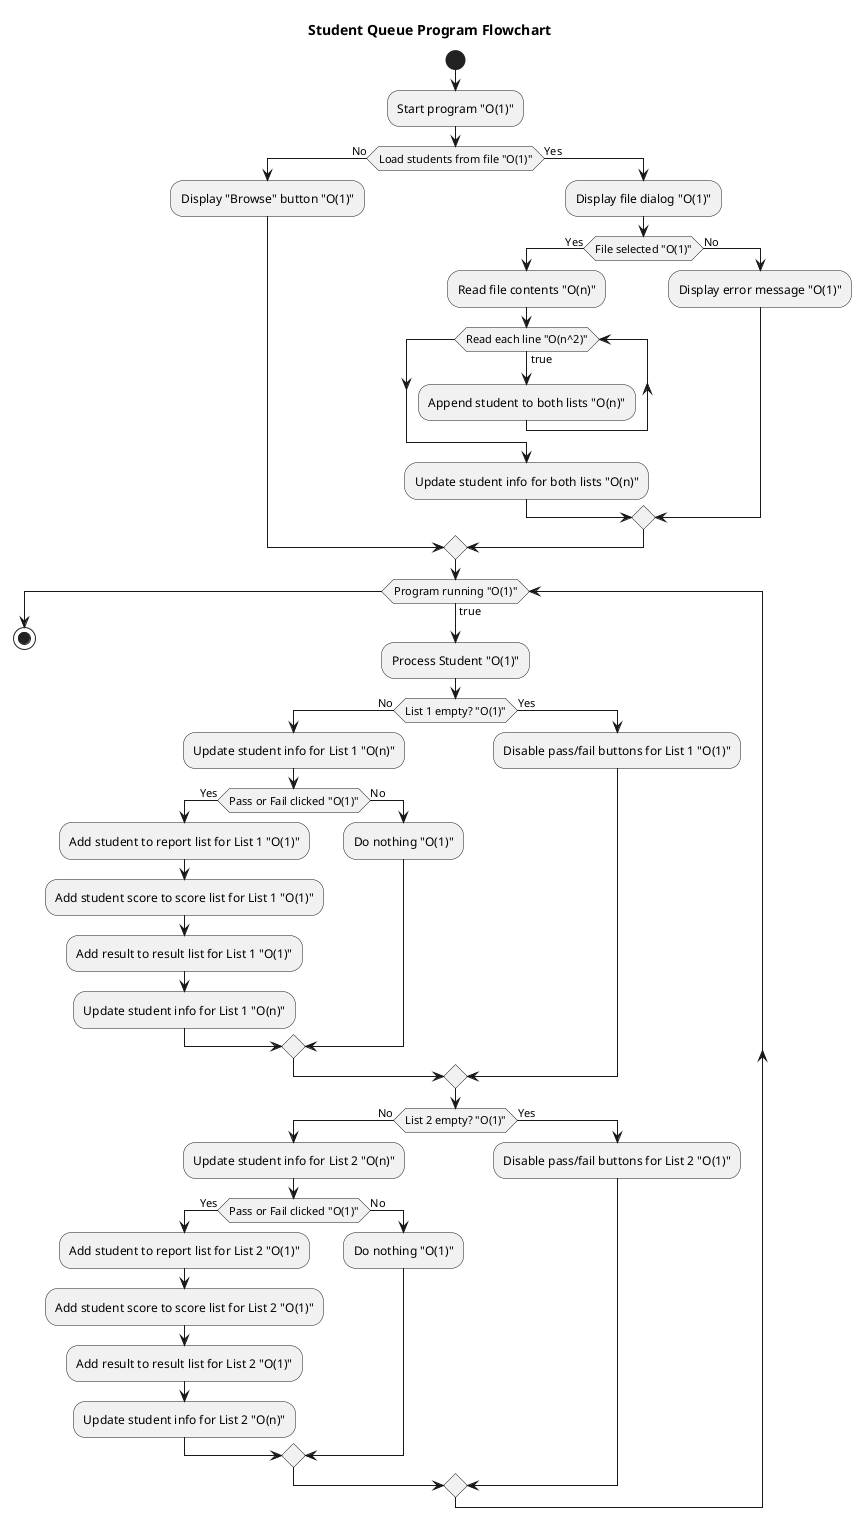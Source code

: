 @startuml
title Student Queue Program Flowchart

start
:Start program "O(1)";
if (Load students from file "O(1)") then (No)
  :Display "Browse" button "O(1)";
else (Yes)
  :Display file dialog "O(1)";
  if (File selected "O(1)") then (Yes)
    :Read file contents "O(n)";
    while (Read each line "O(n^2)") is (true)
      :Append student to both lists "O(n)";
    endwhile
    :Update student info for both lists "O(n)";
  else (No)
    :Display error message "O(1)";
  endif
endif

while (Program running "O(1)") is (true)
  :Process Student "O(1)";
  if (List 1 empty? "O(1)") then (No)
    :Update student info for List 1 "O(n)";
    if (Pass or Fail clicked "O(1)") then (Yes)
      :Add student to report list for List 1 "O(1)";
      :Add student score to score list for List 1 "O(1)";
      :Add result to result list for List 1 "O(1)";
      :Update student info for List 1 "O(n)";
    else (No)
      :Do nothing "O(1)";
    endif
  else (Yes)
    :Disable pass/fail buttons for List 1 "O(1)";
  endif
  
  if (List 2 empty? "O(1)") then (No)
    :Update student info for List 2 "O(n)";
    if (Pass or Fail clicked "O(1)") then (Yes)
      :Add student to report list for List 2 "O(1)";
      :Add student score to score list for List 2 "O(1)";
      :Add result to result list for List 2 "O(1)";
      :Update student info for List 2 "O(n)";
    else (No)
      :Do nothing "O(1)";
    endif
  else (Yes)
    :Disable pass/fail buttons for List 2 "O(1)";
  endif
endwhile

stop
@enduml